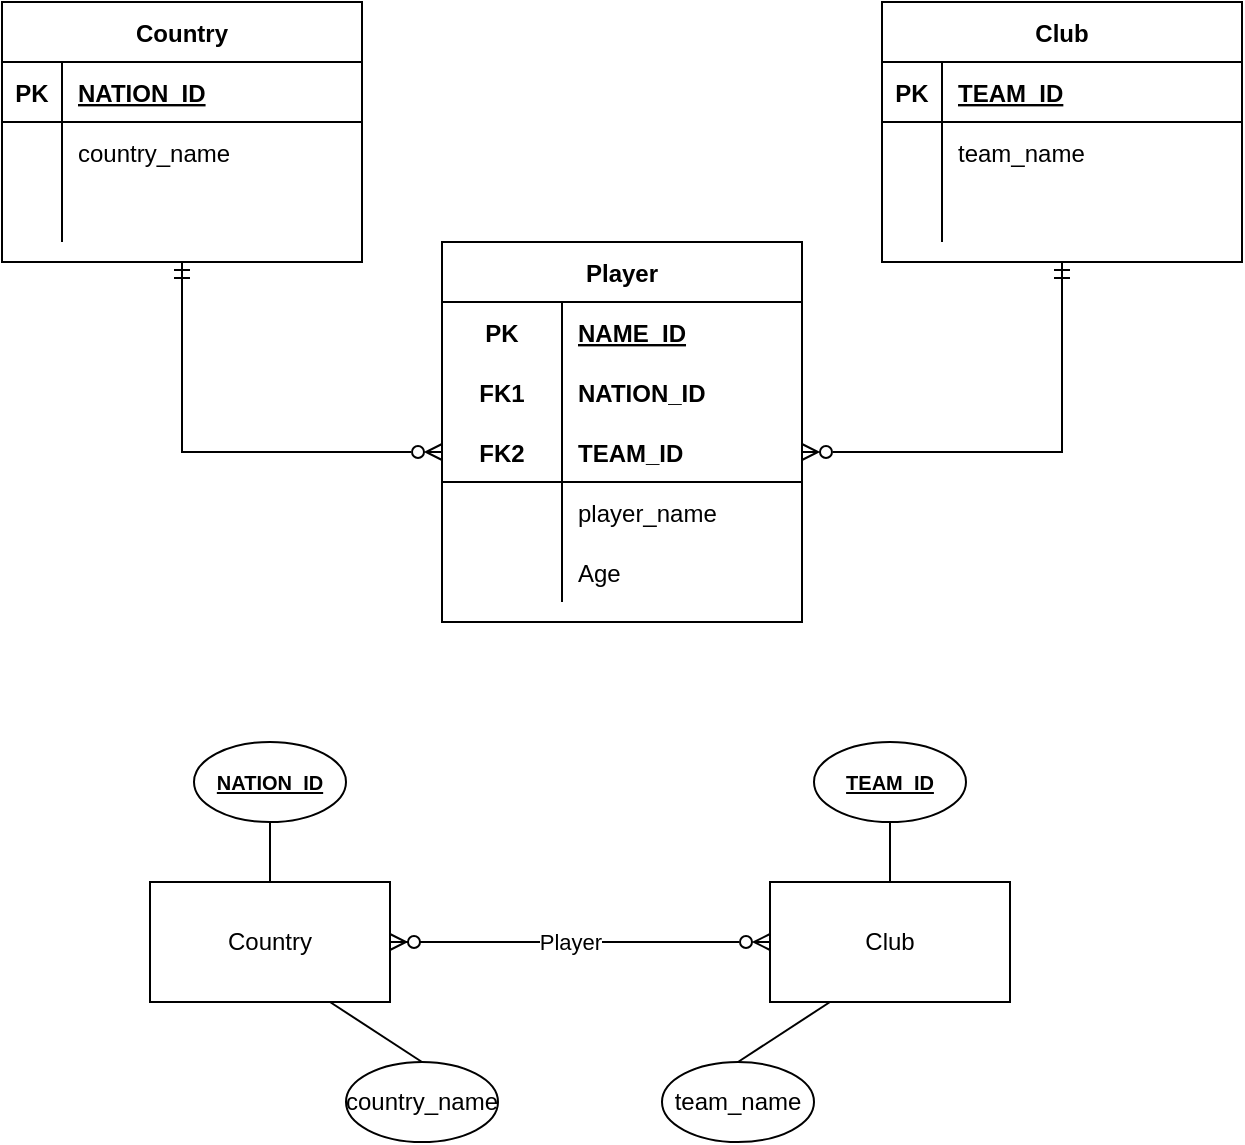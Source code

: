<mxfile version="16.2.6" type="github">
  <diagram id="R2lEEEUBdFMjLlhIrx00" name="Page-1">
    <mxGraphModel dx="782" dy="468" grid="1" gridSize="10" guides="1" tooltips="1" connect="1" arrows="1" fold="1" page="1" pageScale="1" pageWidth="850" pageHeight="1100" math="0" shadow="0" extFonts="Permanent Marker^https://fonts.googleapis.com/css?family=Permanent+Marker">
      <root>
        <mxCell id="0" />
        <mxCell id="1" parent="0" />
        <mxCell id="LXsv2TGTqIEd0U1c6CSB-1" style="edgeStyle=orthogonalEdgeStyle;rounded=0;orthogonalLoop=1;jettySize=auto;html=1;startArrow=ERmandOne;startFill=0;endArrow=ERzeroToMany;endFill=0;entryX=1;entryY=0.5;entryDx=0;entryDy=0;" parent="1" source="LXsv2TGTqIEd0U1c6CSB-2" target="LXsv2TGTqIEd0U1c6CSB-30" edge="1">
          <mxGeometry relative="1" as="geometry">
            <mxPoint x="75" y="340" as="targetPoint" />
          </mxGeometry>
        </mxCell>
        <mxCell id="LXsv2TGTqIEd0U1c6CSB-2" value="Club" style="shape=table;startSize=30;container=1;collapsible=1;childLayout=tableLayout;fixedRows=1;rowLines=0;fontStyle=1;align=center;resizeLast=1;" parent="1" vertex="1">
          <mxGeometry x="555" y="90" width="180" height="130" as="geometry">
            <mxRectangle x="80" y="460" width="80" height="30" as="alternateBounds" />
          </mxGeometry>
        </mxCell>
        <mxCell id="LXsv2TGTqIEd0U1c6CSB-3" value="" style="shape=partialRectangle;collapsible=0;dropTarget=0;pointerEvents=0;fillColor=none;top=0;left=0;bottom=1;right=0;points=[[0,0.5],[1,0.5]];portConstraint=eastwest;" parent="LXsv2TGTqIEd0U1c6CSB-2" vertex="1">
          <mxGeometry y="30" width="180" height="30" as="geometry" />
        </mxCell>
        <mxCell id="LXsv2TGTqIEd0U1c6CSB-4" value="PK" style="shape=partialRectangle;connectable=0;fillColor=none;top=0;left=0;bottom=0;right=0;fontStyle=1;overflow=hidden;" parent="LXsv2TGTqIEd0U1c6CSB-3" vertex="1">
          <mxGeometry width="30" height="30" as="geometry">
            <mxRectangle width="30" height="30" as="alternateBounds" />
          </mxGeometry>
        </mxCell>
        <mxCell id="LXsv2TGTqIEd0U1c6CSB-5" value="TEAM_ID" style="shape=partialRectangle;connectable=0;fillColor=none;top=0;left=0;bottom=0;right=0;align=left;spacingLeft=6;fontStyle=5;overflow=hidden;" parent="LXsv2TGTqIEd0U1c6CSB-3" vertex="1">
          <mxGeometry x="30" width="150" height="30" as="geometry">
            <mxRectangle width="150" height="30" as="alternateBounds" />
          </mxGeometry>
        </mxCell>
        <mxCell id="LXsv2TGTqIEd0U1c6CSB-6" value="" style="shape=partialRectangle;collapsible=0;dropTarget=0;pointerEvents=0;fillColor=none;top=0;left=0;bottom=0;right=0;points=[[0,0.5],[1,0.5]];portConstraint=eastwest;" parent="LXsv2TGTqIEd0U1c6CSB-2" vertex="1">
          <mxGeometry y="60" width="180" height="30" as="geometry" />
        </mxCell>
        <mxCell id="LXsv2TGTqIEd0U1c6CSB-7" value="" style="shape=partialRectangle;connectable=0;fillColor=none;top=0;left=0;bottom=0;right=0;editable=1;overflow=hidden;" parent="LXsv2TGTqIEd0U1c6CSB-6" vertex="1">
          <mxGeometry width="30" height="30" as="geometry">
            <mxRectangle width="30" height="30" as="alternateBounds" />
          </mxGeometry>
        </mxCell>
        <mxCell id="LXsv2TGTqIEd0U1c6CSB-8" value="team_name" style="shape=partialRectangle;connectable=0;fillColor=none;top=0;left=0;bottom=0;right=0;align=left;spacingLeft=6;overflow=hidden;" parent="LXsv2TGTqIEd0U1c6CSB-6" vertex="1">
          <mxGeometry x="30" width="150" height="30" as="geometry">
            <mxRectangle width="150" height="30" as="alternateBounds" />
          </mxGeometry>
        </mxCell>
        <mxCell id="LXsv2TGTqIEd0U1c6CSB-9" value="" style="shape=partialRectangle;collapsible=0;dropTarget=0;pointerEvents=0;fillColor=none;top=0;left=0;bottom=0;right=0;points=[[0,0.5],[1,0.5]];portConstraint=eastwest;" parent="LXsv2TGTqIEd0U1c6CSB-2" vertex="1">
          <mxGeometry y="90" width="180" height="30" as="geometry" />
        </mxCell>
        <mxCell id="LXsv2TGTqIEd0U1c6CSB-10" value="" style="shape=partialRectangle;connectable=0;fillColor=none;top=0;left=0;bottom=0;right=0;editable=1;overflow=hidden;" parent="LXsv2TGTqIEd0U1c6CSB-9" vertex="1">
          <mxGeometry width="30" height="30" as="geometry">
            <mxRectangle width="30" height="30" as="alternateBounds" />
          </mxGeometry>
        </mxCell>
        <mxCell id="LXsv2TGTqIEd0U1c6CSB-11" value="" style="shape=partialRectangle;connectable=0;fillColor=none;top=0;left=0;bottom=0;right=0;align=left;spacingLeft=6;overflow=hidden;" parent="LXsv2TGTqIEd0U1c6CSB-9" vertex="1">
          <mxGeometry x="30" width="150" height="30" as="geometry">
            <mxRectangle width="150" height="30" as="alternateBounds" />
          </mxGeometry>
        </mxCell>
        <mxCell id="LXsv2TGTqIEd0U1c6CSB-12" style="edgeStyle=orthogonalEdgeStyle;rounded=0;orthogonalLoop=1;jettySize=auto;html=1;entryX=0;entryY=0.5;entryDx=0;entryDy=0;endArrow=ERzeroToMany;endFill=0;startArrow=ERmandOne;startFill=0;" parent="1" source="LXsv2TGTqIEd0U1c6CSB-13" target="LXsv2TGTqIEd0U1c6CSB-30" edge="1">
          <mxGeometry relative="1" as="geometry">
            <mxPoint x="489" y="265" as="targetPoint" />
          </mxGeometry>
        </mxCell>
        <mxCell id="LXsv2TGTqIEd0U1c6CSB-13" value="Country" style="shape=table;startSize=30;container=1;collapsible=1;childLayout=tableLayout;fixedRows=1;rowLines=0;fontStyle=1;align=center;resizeLast=1;" parent="1" vertex="1">
          <mxGeometry x="115" y="90" width="180" height="130" as="geometry" />
        </mxCell>
        <mxCell id="LXsv2TGTqIEd0U1c6CSB-14" value="" style="shape=partialRectangle;collapsible=0;dropTarget=0;pointerEvents=0;fillColor=none;top=0;left=0;bottom=1;right=0;points=[[0,0.5],[1,0.5]];portConstraint=eastwest;" parent="LXsv2TGTqIEd0U1c6CSB-13" vertex="1">
          <mxGeometry y="30" width="180" height="30" as="geometry" />
        </mxCell>
        <mxCell id="LXsv2TGTqIEd0U1c6CSB-15" value="PK" style="shape=partialRectangle;connectable=0;fillColor=none;top=0;left=0;bottom=0;right=0;fontStyle=1;overflow=hidden;" parent="LXsv2TGTqIEd0U1c6CSB-14" vertex="1">
          <mxGeometry width="30" height="30" as="geometry">
            <mxRectangle width="30" height="30" as="alternateBounds" />
          </mxGeometry>
        </mxCell>
        <mxCell id="LXsv2TGTqIEd0U1c6CSB-16" value="NATION_ID" style="shape=partialRectangle;connectable=0;fillColor=none;top=0;left=0;bottom=0;right=0;align=left;spacingLeft=6;fontStyle=5;overflow=hidden;" parent="LXsv2TGTqIEd0U1c6CSB-14" vertex="1">
          <mxGeometry x="30" width="150" height="30" as="geometry">
            <mxRectangle width="150" height="30" as="alternateBounds" />
          </mxGeometry>
        </mxCell>
        <mxCell id="LXsv2TGTqIEd0U1c6CSB-17" value="" style="shape=partialRectangle;collapsible=0;dropTarget=0;pointerEvents=0;fillColor=none;top=0;left=0;bottom=0;right=0;points=[[0,0.5],[1,0.5]];portConstraint=eastwest;" parent="LXsv2TGTqIEd0U1c6CSB-13" vertex="1">
          <mxGeometry y="60" width="180" height="30" as="geometry" />
        </mxCell>
        <mxCell id="LXsv2TGTqIEd0U1c6CSB-18" value="" style="shape=partialRectangle;connectable=0;fillColor=none;top=0;left=0;bottom=0;right=0;editable=1;overflow=hidden;" parent="LXsv2TGTqIEd0U1c6CSB-17" vertex="1">
          <mxGeometry width="30" height="30" as="geometry">
            <mxRectangle width="30" height="30" as="alternateBounds" />
          </mxGeometry>
        </mxCell>
        <mxCell id="LXsv2TGTqIEd0U1c6CSB-19" value="country_name" style="shape=partialRectangle;connectable=0;fillColor=none;top=0;left=0;bottom=0;right=0;align=left;spacingLeft=6;overflow=hidden;" parent="LXsv2TGTqIEd0U1c6CSB-17" vertex="1">
          <mxGeometry x="30" width="150" height="30" as="geometry">
            <mxRectangle width="150" height="30" as="alternateBounds" />
          </mxGeometry>
        </mxCell>
        <mxCell id="LXsv2TGTqIEd0U1c6CSB-20" value="" style="shape=partialRectangle;collapsible=0;dropTarget=0;pointerEvents=0;fillColor=none;top=0;left=0;bottom=0;right=0;points=[[0,0.5],[1,0.5]];portConstraint=eastwest;" parent="LXsv2TGTqIEd0U1c6CSB-13" vertex="1">
          <mxGeometry y="90" width="180" height="30" as="geometry" />
        </mxCell>
        <mxCell id="LXsv2TGTqIEd0U1c6CSB-21" value="" style="shape=partialRectangle;connectable=0;fillColor=none;top=0;left=0;bottom=0;right=0;editable=1;overflow=hidden;" parent="LXsv2TGTqIEd0U1c6CSB-20" vertex="1">
          <mxGeometry width="30" height="30" as="geometry">
            <mxRectangle width="30" height="30" as="alternateBounds" />
          </mxGeometry>
        </mxCell>
        <mxCell id="LXsv2TGTqIEd0U1c6CSB-22" value="" style="shape=partialRectangle;connectable=0;fillColor=none;top=0;left=0;bottom=0;right=0;align=left;spacingLeft=6;overflow=hidden;" parent="LXsv2TGTqIEd0U1c6CSB-20" vertex="1">
          <mxGeometry x="30" width="150" height="30" as="geometry">
            <mxRectangle width="150" height="30" as="alternateBounds" />
          </mxGeometry>
        </mxCell>
        <mxCell id="LXsv2TGTqIEd0U1c6CSB-23" value="Player" style="shape=table;startSize=30;container=1;collapsible=1;childLayout=tableLayout;fixedRows=1;rowLines=0;fontStyle=1;align=center;resizeLast=1;comic=0;" parent="1" vertex="1">
          <mxGeometry x="335" y="210" width="180" height="190" as="geometry">
            <mxRectangle x="335" y="560" width="70" height="30" as="alternateBounds" />
          </mxGeometry>
        </mxCell>
        <mxCell id="LXsv2TGTqIEd0U1c6CSB-24" style="shape=partialRectangle;collapsible=0;dropTarget=0;pointerEvents=0;fillColor=none;top=0;left=0;bottom=0;right=0;points=[[0,0.5],[1,0.5]];portConstraint=eastwest;comic=0;" parent="LXsv2TGTqIEd0U1c6CSB-23" vertex="1">
          <mxGeometry y="30" width="180" height="30" as="geometry" />
        </mxCell>
        <mxCell id="LXsv2TGTqIEd0U1c6CSB-25" value="PK" style="shape=partialRectangle;connectable=0;fillColor=none;top=0;left=0;bottom=0;right=0;fontStyle=1;overflow=hidden;comic=0;" parent="LXsv2TGTqIEd0U1c6CSB-24" vertex="1">
          <mxGeometry width="60" height="30" as="geometry">
            <mxRectangle width="60" height="30" as="alternateBounds" />
          </mxGeometry>
        </mxCell>
        <mxCell id="LXsv2TGTqIEd0U1c6CSB-26" value="NAME_ID" style="shape=partialRectangle;connectable=0;fillColor=none;top=0;left=0;bottom=0;right=0;align=left;spacingLeft=6;fontStyle=5;overflow=hidden;comic=0;" parent="LXsv2TGTqIEd0U1c6CSB-24" vertex="1">
          <mxGeometry x="60" width="120" height="30" as="geometry">
            <mxRectangle width="120" height="30" as="alternateBounds" />
          </mxGeometry>
        </mxCell>
        <mxCell id="LXsv2TGTqIEd0U1c6CSB-27" value="" style="shape=partialRectangle;collapsible=0;dropTarget=0;pointerEvents=0;fillColor=none;top=0;left=0;bottom=0;right=0;points=[[0,0.5],[1,0.5]];portConstraint=eastwest;comic=0;" parent="LXsv2TGTqIEd0U1c6CSB-23" vertex="1">
          <mxGeometry y="60" width="180" height="30" as="geometry" />
        </mxCell>
        <mxCell id="LXsv2TGTqIEd0U1c6CSB-28" value="FK1" style="shape=partialRectangle;connectable=0;fillColor=none;top=0;left=0;bottom=0;right=0;fontStyle=1;overflow=hidden;comic=0;" parent="LXsv2TGTqIEd0U1c6CSB-27" vertex="1">
          <mxGeometry width="60" height="30" as="geometry">
            <mxRectangle width="60" height="30" as="alternateBounds" />
          </mxGeometry>
        </mxCell>
        <mxCell id="LXsv2TGTqIEd0U1c6CSB-29" value="NATION_ID" style="shape=partialRectangle;connectable=0;fillColor=none;top=0;left=0;bottom=0;right=0;align=left;spacingLeft=6;fontStyle=1;overflow=hidden;comic=0;" parent="LXsv2TGTqIEd0U1c6CSB-27" vertex="1">
          <mxGeometry x="60" width="120" height="30" as="geometry">
            <mxRectangle width="120" height="30" as="alternateBounds" />
          </mxGeometry>
        </mxCell>
        <mxCell id="LXsv2TGTqIEd0U1c6CSB-30" value="" style="shape=partialRectangle;collapsible=0;dropTarget=0;pointerEvents=0;fillColor=none;top=0;left=0;bottom=1;right=0;points=[[0,0.5],[1,0.5]];portConstraint=eastwest;comic=0;" parent="LXsv2TGTqIEd0U1c6CSB-23" vertex="1">
          <mxGeometry y="90" width="180" height="30" as="geometry" />
        </mxCell>
        <mxCell id="LXsv2TGTqIEd0U1c6CSB-31" value="FK2" style="shape=partialRectangle;connectable=0;fillColor=none;top=0;left=0;bottom=0;right=0;fontStyle=1;overflow=hidden;comic=0;" parent="LXsv2TGTqIEd0U1c6CSB-30" vertex="1">
          <mxGeometry width="60" height="30" as="geometry">
            <mxRectangle width="60" height="30" as="alternateBounds" />
          </mxGeometry>
        </mxCell>
        <mxCell id="LXsv2TGTqIEd0U1c6CSB-32" value="TEAM_ID" style="shape=partialRectangle;connectable=0;fillColor=none;top=0;left=0;bottom=0;right=0;align=left;spacingLeft=6;fontStyle=1;overflow=hidden;comic=0;" parent="LXsv2TGTqIEd0U1c6CSB-30" vertex="1">
          <mxGeometry x="60" width="120" height="30" as="geometry">
            <mxRectangle width="120" height="30" as="alternateBounds" />
          </mxGeometry>
        </mxCell>
        <mxCell id="LXsv2TGTqIEd0U1c6CSB-33" value="" style="shape=partialRectangle;collapsible=0;dropTarget=0;pointerEvents=0;fillColor=none;top=0;left=0;bottom=0;right=0;points=[[0,0.5],[1,0.5]];portConstraint=eastwest;comic=0;" parent="LXsv2TGTqIEd0U1c6CSB-23" vertex="1">
          <mxGeometry y="120" width="180" height="30" as="geometry" />
        </mxCell>
        <mxCell id="LXsv2TGTqIEd0U1c6CSB-34" value="" style="shape=partialRectangle;connectable=0;fillColor=none;top=0;left=0;bottom=0;right=0;editable=1;overflow=hidden;comic=0;" parent="LXsv2TGTqIEd0U1c6CSB-33" vertex="1">
          <mxGeometry width="60" height="30" as="geometry">
            <mxRectangle width="60" height="30" as="alternateBounds" />
          </mxGeometry>
        </mxCell>
        <mxCell id="LXsv2TGTqIEd0U1c6CSB-35" value="player_name" style="shape=partialRectangle;connectable=0;fillColor=none;top=0;left=0;bottom=0;right=0;align=left;spacingLeft=6;overflow=hidden;comic=0;" parent="LXsv2TGTqIEd0U1c6CSB-33" vertex="1">
          <mxGeometry x="60" width="120" height="30" as="geometry">
            <mxRectangle width="120" height="30" as="alternateBounds" />
          </mxGeometry>
        </mxCell>
        <mxCell id="LXsv2TGTqIEd0U1c6CSB-36" value="" style="shape=partialRectangle;collapsible=0;dropTarget=0;pointerEvents=0;fillColor=none;top=0;left=0;bottom=0;right=0;points=[[0,0.5],[1,0.5]];portConstraint=eastwest;comic=0;" parent="LXsv2TGTqIEd0U1c6CSB-23" vertex="1">
          <mxGeometry y="150" width="180" height="30" as="geometry" />
        </mxCell>
        <mxCell id="LXsv2TGTqIEd0U1c6CSB-37" value="" style="shape=partialRectangle;connectable=0;fillColor=none;top=0;left=0;bottom=0;right=0;editable=1;overflow=hidden;comic=0;" parent="LXsv2TGTqIEd0U1c6CSB-36" vertex="1">
          <mxGeometry width="60" height="30" as="geometry">
            <mxRectangle width="60" height="30" as="alternateBounds" />
          </mxGeometry>
        </mxCell>
        <mxCell id="LXsv2TGTqIEd0U1c6CSB-38" value="Age" style="shape=partialRectangle;connectable=0;fillColor=none;top=0;left=0;bottom=0;right=0;align=left;spacingLeft=6;overflow=hidden;comic=0;" parent="LXsv2TGTqIEd0U1c6CSB-36" vertex="1">
          <mxGeometry x="60" width="120" height="30" as="geometry">
            <mxRectangle width="120" height="30" as="alternateBounds" />
          </mxGeometry>
        </mxCell>
        <mxCell id="LXsv2TGTqIEd0U1c6CSB-39" style="edgeStyle=orthogonalEdgeStyle;rounded=0;orthogonalLoop=1;jettySize=auto;html=1;exitX=1;exitY=0.5;exitDx=0;exitDy=0;entryX=0;entryY=0.5;entryDx=0;entryDy=0;startArrow=ERzeroToMany;startFill=1;endArrow=ERzeroToMany;endFill=0;" parent="1" source="LXsv2TGTqIEd0U1c6CSB-41" target="LXsv2TGTqIEd0U1c6CSB-43" edge="1">
          <mxGeometry relative="1" as="geometry">
            <mxPoint x="429" y="560" as="targetPoint" />
          </mxGeometry>
        </mxCell>
        <mxCell id="LXsv2TGTqIEd0U1c6CSB-40" value="Player" style="edgeLabel;html=1;align=center;verticalAlign=middle;resizable=0;points=[];" parent="LXsv2TGTqIEd0U1c6CSB-39" vertex="1" connectable="0">
          <mxGeometry x="-0.12" relative="1" as="geometry">
            <mxPoint x="6" as="offset" />
          </mxGeometry>
        </mxCell>
        <mxCell id="LXsv2TGTqIEd0U1c6CSB-41" value="Country" style="rounded=0;whiteSpace=wrap;html=1;" parent="1" vertex="1">
          <mxGeometry x="189" y="530" width="120" height="60" as="geometry" />
        </mxCell>
        <mxCell id="LXsv2TGTqIEd0U1c6CSB-42" style="edgeStyle=orthogonalEdgeStyle;rounded=0;orthogonalLoop=1;jettySize=auto;html=1;entryX=0.5;entryY=1;entryDx=0;entryDy=0;startArrow=none;startFill=0;endArrow=none;endFill=0;" parent="1" source="LXsv2TGTqIEd0U1c6CSB-43" target="LXsv2TGTqIEd0U1c6CSB-44" edge="1">
          <mxGeometry relative="1" as="geometry" />
        </mxCell>
        <mxCell id="LXsv2TGTqIEd0U1c6CSB-43" value="Club" style="rounded=0;whiteSpace=wrap;html=1;" parent="1" vertex="1">
          <mxGeometry x="499" y="530" width="120" height="60" as="geometry" />
        </mxCell>
        <mxCell id="LXsv2TGTqIEd0U1c6CSB-44" value="&lt;span style=&quot;font-size: 10px&quot;&gt;&lt;u style=&quot;font-size: 10px&quot;&gt;TEAM_ID&lt;/u&gt;&lt;/span&gt;" style="ellipse;whiteSpace=wrap;html=1;fontSize=10;fontStyle=1" parent="1" vertex="1">
          <mxGeometry x="521" y="460" width="76" height="40" as="geometry" />
        </mxCell>
        <mxCell id="LXsv2TGTqIEd0U1c6CSB-45" value="team_name" style="ellipse;whiteSpace=wrap;html=1;" parent="1" vertex="1">
          <mxGeometry x="445" y="620" width="76" height="40" as="geometry" />
        </mxCell>
        <mxCell id="LXsv2TGTqIEd0U1c6CSB-47" style="edgeStyle=orthogonalEdgeStyle;rounded=0;orthogonalLoop=1;jettySize=auto;html=1;entryX=0.5;entryY=1;entryDx=0;entryDy=0;startArrow=none;startFill=0;endArrow=none;endFill=0;exitX=0.5;exitY=0;exitDx=0;exitDy=0;" parent="1" source="LXsv2TGTqIEd0U1c6CSB-41" target="LXsv2TGTqIEd0U1c6CSB-48" edge="1">
          <mxGeometry relative="1" as="geometry">
            <mxPoint x="249" y="530" as="sourcePoint" />
          </mxGeometry>
        </mxCell>
        <mxCell id="LXsv2TGTqIEd0U1c6CSB-48" value="&lt;b style=&quot;font-size: 10px&quot;&gt;&lt;u style=&quot;font-size: 10px&quot;&gt;NATION_ID&lt;/u&gt;&lt;/b&gt;" style="ellipse;whiteSpace=wrap;html=1;fontSize=10;" parent="1" vertex="1">
          <mxGeometry x="211" y="460" width="76" height="40" as="geometry" />
        </mxCell>
        <mxCell id="LXsv2TGTqIEd0U1c6CSB-49" style="rounded=0;orthogonalLoop=1;jettySize=auto;html=1;entryX=0.25;entryY=1;entryDx=0;entryDy=0;startArrow=none;startFill=0;endArrow=none;endFill=0;exitX=0.5;exitY=0;exitDx=0;exitDy=0;" parent="1" source="LXsv2TGTqIEd0U1c6CSB-45" target="LXsv2TGTqIEd0U1c6CSB-43" edge="1">
          <mxGeometry relative="1" as="geometry">
            <mxPoint x="530" y="630" as="sourcePoint" />
            <mxPoint x="550" y="610" as="targetPoint" />
          </mxGeometry>
        </mxCell>
        <mxCell id="LXsv2TGTqIEd0U1c6CSB-52" value="country_name" style="ellipse;whiteSpace=wrap;html=1;" parent="1" vertex="1">
          <mxGeometry x="287" y="620" width="76" height="40" as="geometry" />
        </mxCell>
        <mxCell id="LXsv2TGTqIEd0U1c6CSB-54" style="rounded=0;orthogonalLoop=1;jettySize=auto;html=1;startArrow=none;startFill=0;endArrow=none;endFill=0;exitX=0.5;exitY=0;exitDx=0;exitDy=0;" parent="1" source="LXsv2TGTqIEd0U1c6CSB-52" edge="1">
          <mxGeometry relative="1" as="geometry">
            <mxPoint x="183" y="630" as="sourcePoint" />
            <mxPoint x="279" y="590" as="targetPoint" />
          </mxGeometry>
        </mxCell>
      </root>
    </mxGraphModel>
  </diagram>
</mxfile>
